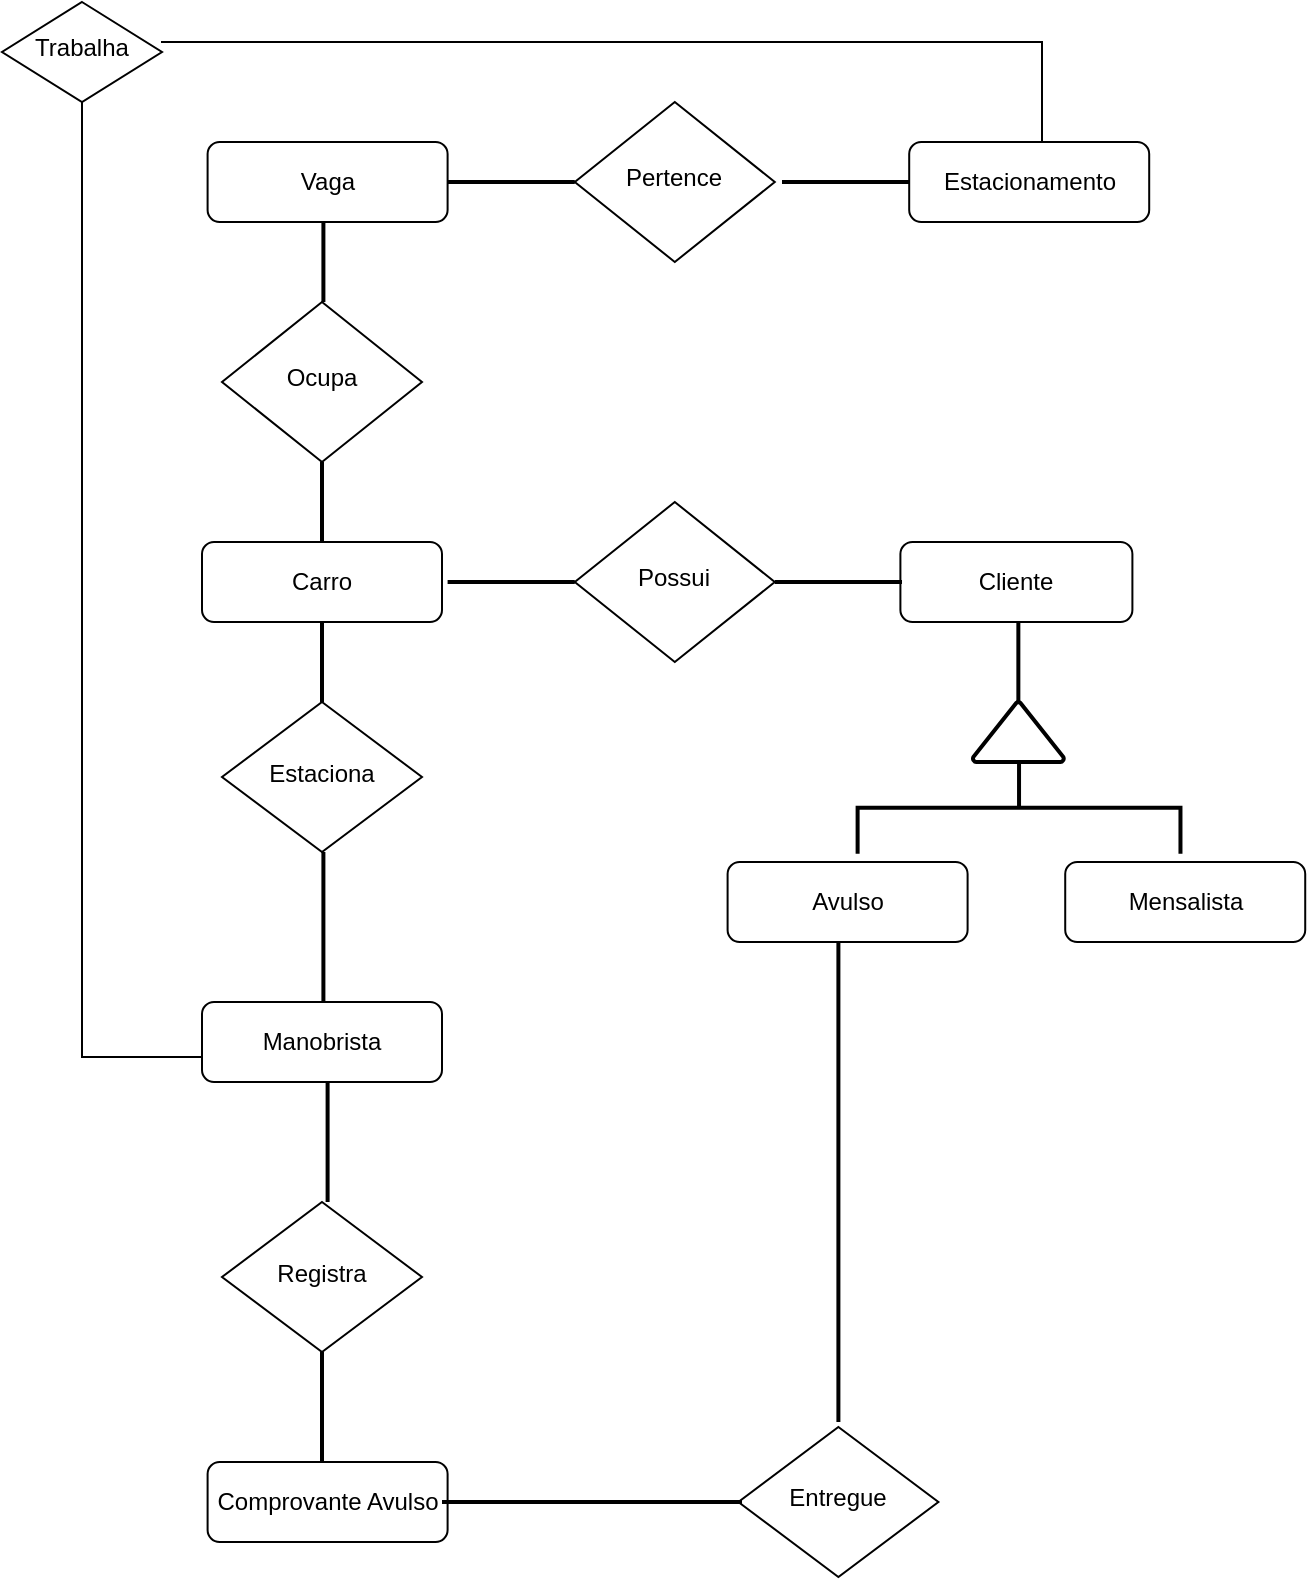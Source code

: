 <mxfile version="14.9.8" type="github">
  <diagram id="R2lEEEUBdFMjLlhIrx00" name="Page-1">
    <mxGraphModel dx="868" dy="492" grid="1" gridSize="10" guides="1" tooltips="1" connect="1" arrows="1" fold="1" page="1" pageScale="1" pageWidth="850" pageHeight="1100" math="0" shadow="0" extFonts="Permanent Marker^https://fonts.googleapis.com/css?family=Permanent+Marker">
      <root>
        <mxCell id="0" />
        <mxCell id="1" parent="0" />
        <mxCell id="0Pmb99-iy4W9XxXNkkwj-1" value="Estacionamento" style="rounded=1;whiteSpace=wrap;html=1;fontSize=12;glass=0;strokeWidth=1;shadow=0;" vertex="1" parent="1">
          <mxGeometry x="513.6" y="100" width="120" height="40" as="geometry" />
        </mxCell>
        <mxCell id="0Pmb99-iy4W9XxXNkkwj-2" value="Possui" style="rhombus;whiteSpace=wrap;html=1;shadow=0;fontFamily=Helvetica;fontSize=12;align=center;strokeWidth=1;spacing=6;spacingTop=-4;" vertex="1" parent="1">
          <mxGeometry x="346.4" y="280" width="100" height="80" as="geometry" />
        </mxCell>
        <mxCell id="0Pmb99-iy4W9XxXNkkwj-3" value="Vaga" style="rounded=1;whiteSpace=wrap;html=1;fontSize=12;glass=0;strokeWidth=1;shadow=0;" vertex="1" parent="1">
          <mxGeometry x="162.8" y="100" width="120" height="40" as="geometry" />
        </mxCell>
        <mxCell id="0Pmb99-iy4W9XxXNkkwj-4" value="Ocupa" style="rhombus;whiteSpace=wrap;html=1;shadow=0;fontFamily=Helvetica;fontSize=12;align=center;strokeWidth=1;spacing=6;spacingTop=-4;" vertex="1" parent="1">
          <mxGeometry x="170.0" y="180" width="100" height="80" as="geometry" />
        </mxCell>
        <mxCell id="0Pmb99-iy4W9XxXNkkwj-5" value="Avulso" style="rounded=1;whiteSpace=wrap;html=1;fontSize=12;glass=0;strokeWidth=1;shadow=0;" vertex="1" parent="1">
          <mxGeometry x="422.8" y="460" width="120" height="40" as="geometry" />
        </mxCell>
        <mxCell id="0Pmb99-iy4W9XxXNkkwj-6" value="Carro" style="rounded=1;whiteSpace=wrap;html=1;fontSize=12;glass=0;strokeWidth=1;shadow=0;" vertex="1" parent="1">
          <mxGeometry x="160.0" y="300" width="120" height="40" as="geometry" />
        </mxCell>
        <mxCell id="0Pmb99-iy4W9XxXNkkwj-7" value="Cliente" style="rounded=1;whiteSpace=wrap;html=1;" vertex="1" parent="1">
          <mxGeometry x="509.2" y="300" width="116" height="40" as="geometry" />
        </mxCell>
        <mxCell id="0Pmb99-iy4W9XxXNkkwj-8" value="Mensalista" style="rounded=1;whiteSpace=wrap;html=1;fontSize=12;glass=0;strokeWidth=1;shadow=0;" vertex="1" parent="1">
          <mxGeometry x="591.61" y="460" width="120" height="40" as="geometry" />
        </mxCell>
        <mxCell id="0Pmb99-iy4W9XxXNkkwj-9" value="" style="line;strokeWidth=2;html=1;" vertex="1" parent="1">
          <mxGeometry x="446.4" y="315" width="63.6" height="10" as="geometry" />
        </mxCell>
        <mxCell id="0Pmb99-iy4W9XxXNkkwj-10" value="" style="strokeWidth=2;html=1;shape=mxgraph.flowchart.extract_or_measurement;whiteSpace=wrap;" vertex="1" parent="1">
          <mxGeometry x="545.43" y="380" width="45.5" height="30" as="geometry" />
        </mxCell>
        <mxCell id="0Pmb99-iy4W9XxXNkkwj-11" value="" style="strokeWidth=2;html=1;shape=mxgraph.flowchart.annotation_2;align=left;labelPosition=right;pointerEvents=1;rotation=90;" vertex="1" parent="1">
          <mxGeometry x="545.43" y="352.13" width="46.18" height="161.43" as="geometry" />
        </mxCell>
        <mxCell id="0Pmb99-iy4W9XxXNkkwj-12" value="" style="line;strokeWidth=2;direction=south;html=1;" vertex="1" parent="1">
          <mxGeometry x="563.18" y="340" width="10" height="40" as="geometry" />
        </mxCell>
        <mxCell id="0Pmb99-iy4W9XxXNkkwj-13" value="Pertence" style="rhombus;whiteSpace=wrap;html=1;shadow=0;fontFamily=Helvetica;fontSize=12;align=center;strokeWidth=1;spacing=6;spacingTop=-4;" vertex="1" parent="1">
          <mxGeometry x="346.4" y="80" width="100" height="80" as="geometry" />
        </mxCell>
        <mxCell id="0Pmb99-iy4W9XxXNkkwj-14" value="" style="line;strokeWidth=2;direction=south;html=1;" vertex="1" parent="1">
          <mxGeometry x="215.0" y="140" width="11.4" height="40" as="geometry" />
        </mxCell>
        <mxCell id="0Pmb99-iy4W9XxXNkkwj-15" value="" style="line;strokeWidth=2;direction=south;html=1;" vertex="1" parent="1">
          <mxGeometry x="215.0" y="260" width="10" height="40" as="geometry" />
        </mxCell>
        <mxCell id="0Pmb99-iy4W9XxXNkkwj-16" value="" style="line;strokeWidth=2;html=1;" vertex="1" parent="1">
          <mxGeometry x="282.8" y="315" width="63.6" height="10" as="geometry" />
        </mxCell>
        <mxCell id="0Pmb99-iy4W9XxXNkkwj-17" value="Manobrista" style="rounded=1;whiteSpace=wrap;html=1;fontSize=12;glass=0;strokeWidth=1;shadow=0;" vertex="1" parent="1">
          <mxGeometry x="160.0" y="530" width="120" height="40" as="geometry" />
        </mxCell>
        <mxCell id="0Pmb99-iy4W9XxXNkkwj-18" value="" style="line;strokeWidth=2;html=1;" vertex="1" parent="1">
          <mxGeometry x="282.8" y="115" width="63.6" height="10" as="geometry" />
        </mxCell>
        <mxCell id="0Pmb99-iy4W9XxXNkkwj-19" value="" style="line;strokeWidth=2;html=1;" vertex="1" parent="1">
          <mxGeometry x="450" y="100" width="63.6" height="40" as="geometry" />
        </mxCell>
        <mxCell id="0Pmb99-iy4W9XxXNkkwj-20" value="Estaciona" style="rhombus;whiteSpace=wrap;html=1;shadow=0;fontFamily=Helvetica;fontSize=12;align=center;strokeWidth=1;spacing=6;spacingTop=-4;" vertex="1" parent="1">
          <mxGeometry x="170" y="380" width="100" height="75" as="geometry" />
        </mxCell>
        <mxCell id="0Pmb99-iy4W9XxXNkkwj-21" value="" style="line;strokeWidth=2;direction=south;html=1;" vertex="1" parent="1">
          <mxGeometry x="215.7" y="455" width="10" height="75" as="geometry" />
        </mxCell>
        <mxCell id="0Pmb99-iy4W9XxXNkkwj-22" value="" style="line;strokeWidth=2;direction=south;html=1;" vertex="1" parent="1">
          <mxGeometry x="215.0" y="340" width="10" height="40" as="geometry" />
        </mxCell>
        <mxCell id="0Pmb99-iy4W9XxXNkkwj-23" value="" style="shape=partialRectangle;whiteSpace=wrap;html=1;bottom=0;right=0;fillColor=none;rotation=-90;" vertex="1" parent="1">
          <mxGeometry x="-117.5" y="280" width="495" height="60" as="geometry" />
        </mxCell>
        <mxCell id="0Pmb99-iy4W9XxXNkkwj-24" value="Trabalha" style="rhombus;whiteSpace=wrap;html=1;shadow=0;fontFamily=Helvetica;fontSize=12;align=center;strokeWidth=1;spacing=6;spacingTop=-4;" vertex="1" parent="1">
          <mxGeometry x="60" y="30" width="80" height="50" as="geometry" />
        </mxCell>
        <mxCell id="0Pmb99-iy4W9XxXNkkwj-25" value="" style="shape=partialRectangle;whiteSpace=wrap;html=1;bottom=0;right=0;fillColor=none;rotation=90;" vertex="1" parent="1">
          <mxGeometry x="335" y="-145" width="50" height="440" as="geometry" />
        </mxCell>
        <mxCell id="0Pmb99-iy4W9XxXNkkwj-26" value="Comprovante Avulso" style="rounded=1;whiteSpace=wrap;html=1;fontSize=12;glass=0;strokeWidth=1;shadow=0;" vertex="1" parent="1">
          <mxGeometry x="162.8" y="760" width="120" height="40" as="geometry" />
        </mxCell>
        <mxCell id="0Pmb99-iy4W9XxXNkkwj-27" style="edgeStyle=orthogonalEdgeStyle;rounded=0;orthogonalLoop=1;jettySize=auto;html=1;exitX=0.5;exitY=1;exitDx=0;exitDy=0;" edge="1" parent="1" source="0Pmb99-iy4W9XxXNkkwj-26" target="0Pmb99-iy4W9XxXNkkwj-26">
          <mxGeometry relative="1" as="geometry" />
        </mxCell>
        <mxCell id="0Pmb99-iy4W9XxXNkkwj-28" value="Registra" style="rhombus;whiteSpace=wrap;html=1;shadow=0;fontFamily=Helvetica;fontSize=12;align=center;strokeWidth=1;spacing=6;spacingTop=-4;" vertex="1" parent="1">
          <mxGeometry x="170" y="630" width="100" height="75" as="geometry" />
        </mxCell>
        <mxCell id="0Pmb99-iy4W9XxXNkkwj-29" value="" style="line;strokeWidth=2;direction=south;html=1;" vertex="1" parent="1">
          <mxGeometry x="217.1" y="570" width="11.4" height="60" as="geometry" />
        </mxCell>
        <mxCell id="0Pmb99-iy4W9XxXNkkwj-30" value="" style="line;strokeWidth=2;direction=south;html=1;" vertex="1" parent="1">
          <mxGeometry x="214.3" y="705" width="11.4" height="55" as="geometry" />
        </mxCell>
        <mxCell id="0Pmb99-iy4W9XxXNkkwj-31" value="Entregue" style="rhombus;whiteSpace=wrap;html=1;shadow=0;fontFamily=Helvetica;fontSize=12;align=center;strokeWidth=1;spacing=6;spacingTop=-4;" vertex="1" parent="1">
          <mxGeometry x="428.2" y="742.5" width="100" height="75" as="geometry" />
        </mxCell>
        <mxCell id="0Pmb99-iy4W9XxXNkkwj-32" value="" style="line;strokeWidth=2;html=1;" vertex="1" parent="1">
          <mxGeometry x="280" y="760" width="150" height="40" as="geometry" />
        </mxCell>
        <mxCell id="0Pmb99-iy4W9XxXNkkwj-33" value="" style="line;strokeWidth=2;direction=south;html=1;" vertex="1" parent="1">
          <mxGeometry x="473.2" y="500" width="10" height="240" as="geometry" />
        </mxCell>
      </root>
    </mxGraphModel>
  </diagram>
</mxfile>
